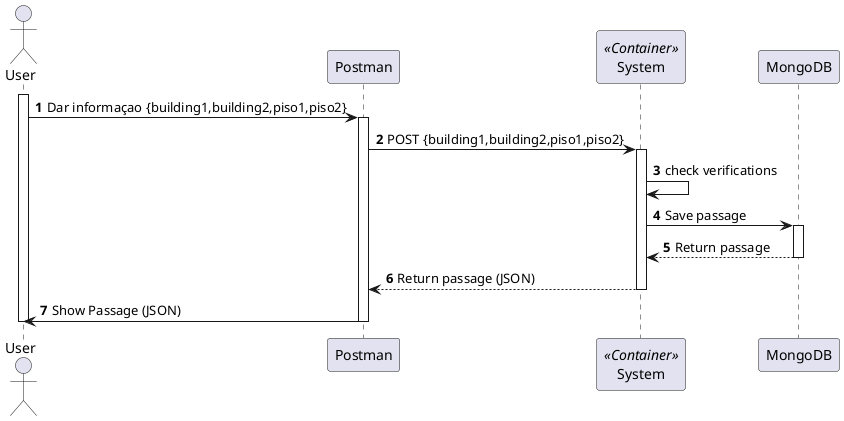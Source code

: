 @startuml
'https://plantuml.com/sequence-diagram

autonumber

actor User
participant Postman
participant System <<Container>>
participant MongoDB

activate User
User -> Postman : Dar informaçao {building1,building2,piso1,piso2}
activate Postman
Postman -> System : POST {building1,building2,piso1,piso2}
activate System
System -> System : check verifications
System -> MongoDB : Save passage
activate MongoDB
MongoDB --> System : Return passage
deactivate MongoDB
System --> Postman : Return passage (JSON)
deactivate System
Postman -> User : Show Passage (JSON)
deactivate Postman
deactivate User
@enduml